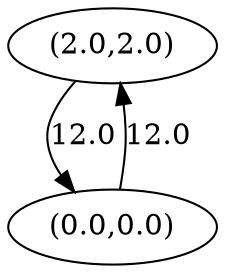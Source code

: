 digraph genegraph {
node0[pos="0.6666666666666666,0.6666666666666666", label="(2.0,2.0)", pin=true]
node1[pos="0.0,0.0", label="(0.0,0.0)", pin=true]
node1 -> node0[label="12.0"]
node0 -> node1[label="12.0"]
}